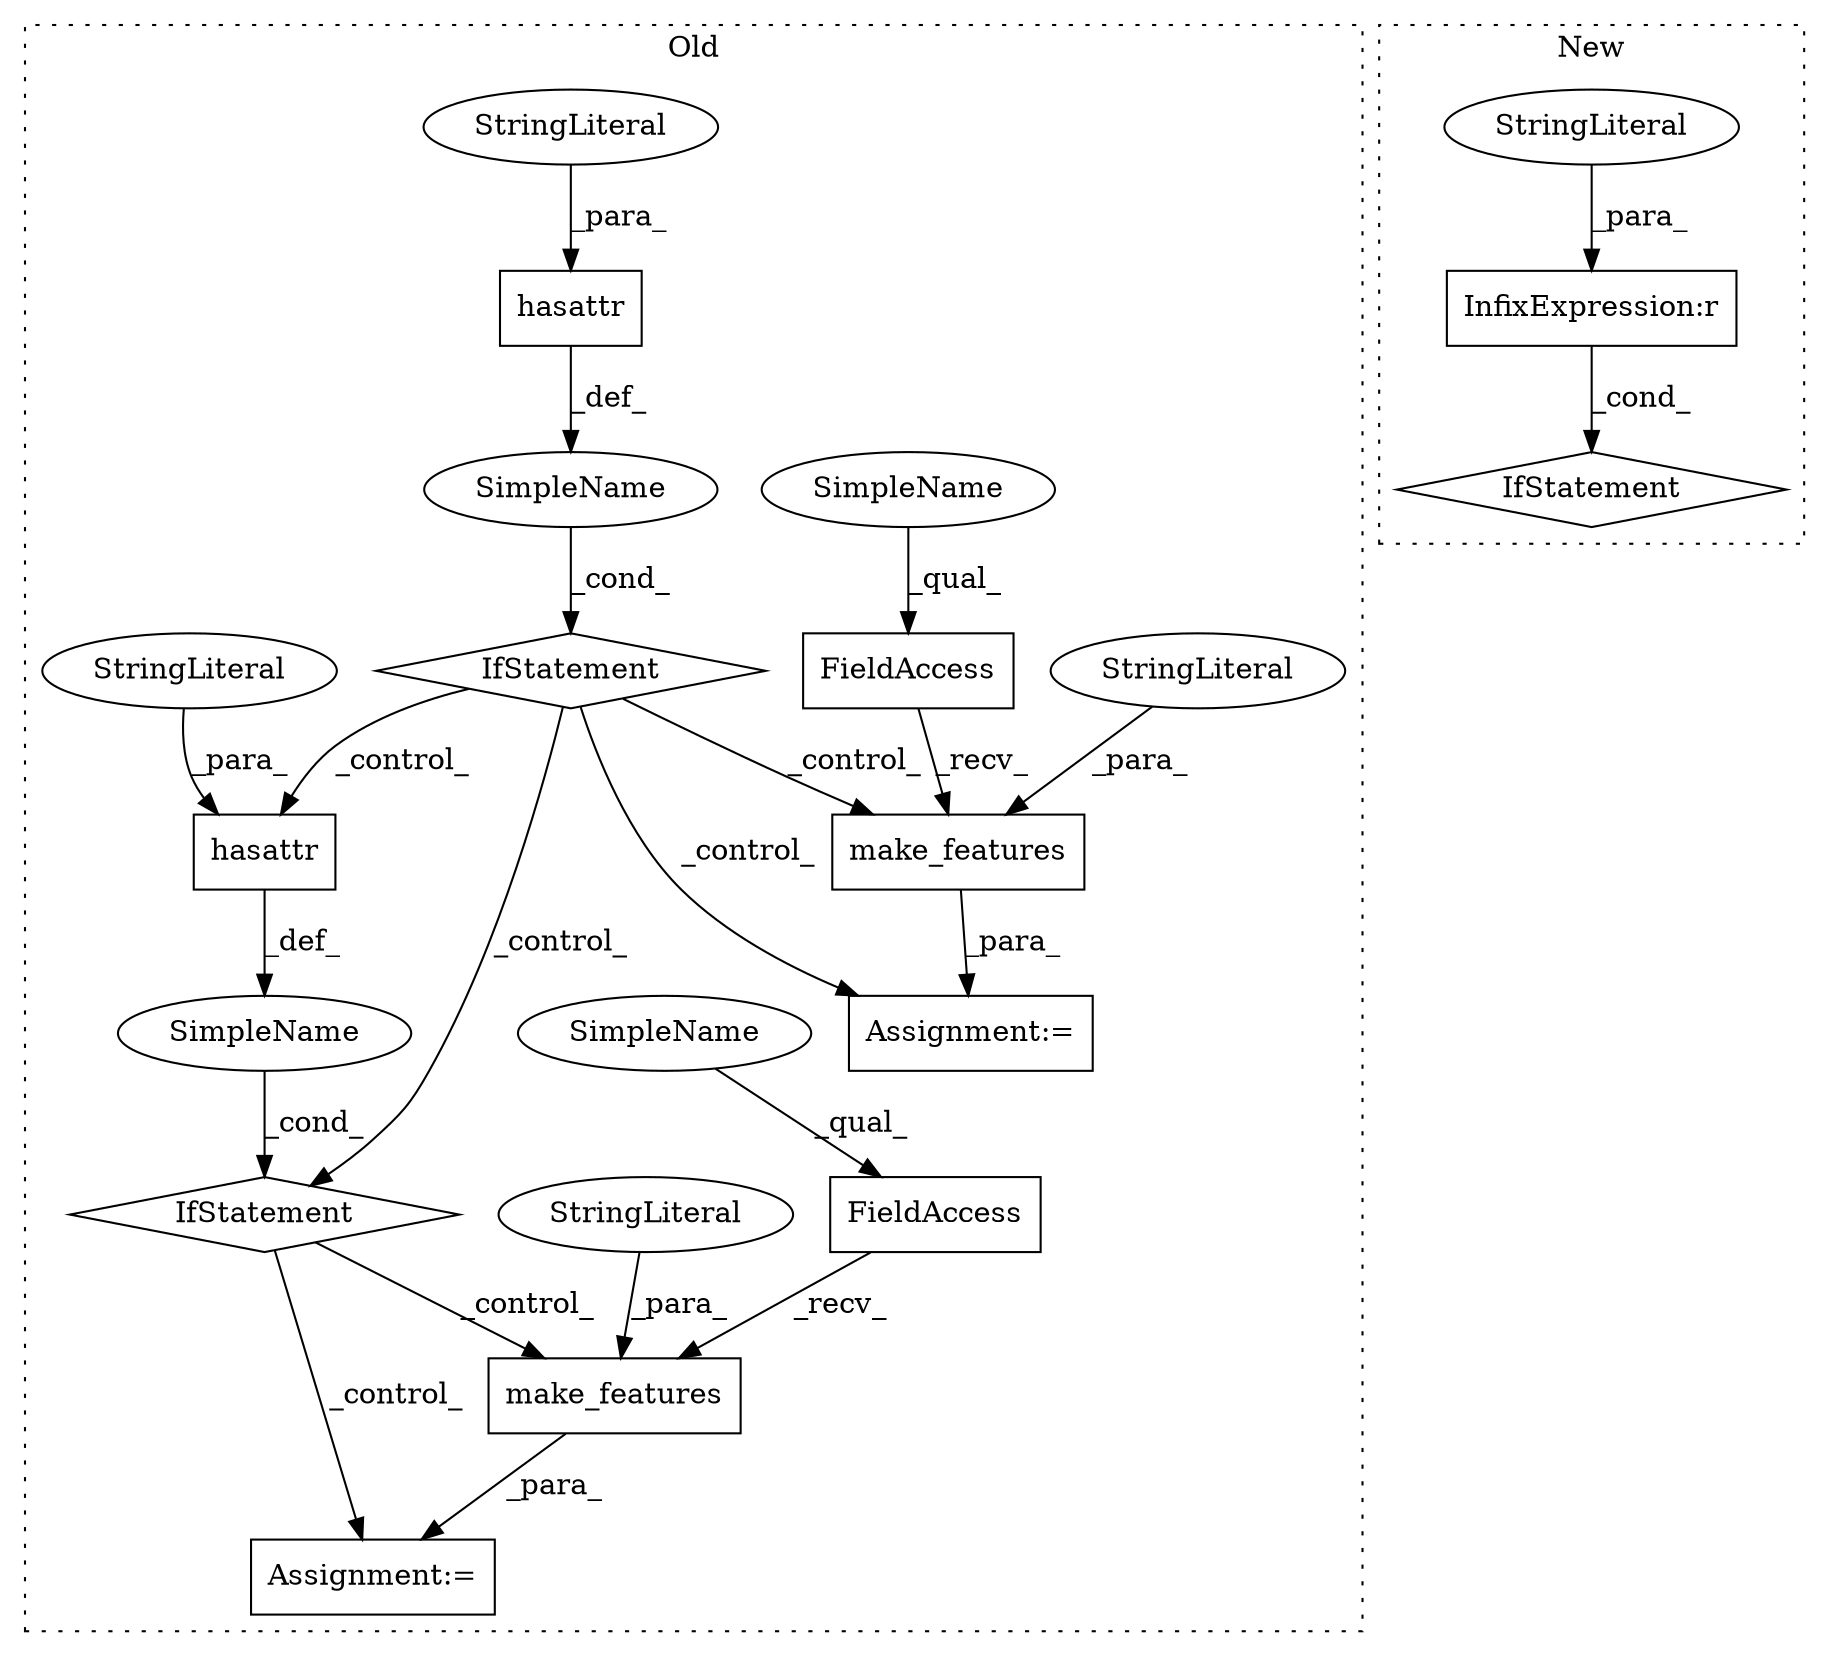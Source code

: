 digraph G {
subgraph cluster0 {
1 [label="make_features" a="32" s="3194,3223" l="14,1" shape="box"];
3 [label="FieldAccess" a="22" s="3186" l="7" shape="box"];
4 [label="StringLiteral" a="45" s="3214" l="9" shape="ellipse"];
5 [label="Assignment:=" a="7" s="3185" l="1" shape="box"];
6 [label="FieldAccess" a="22" s="3318" l="7" shape="box"];
7 [label="make_features" a="32" s="3326,3357" l="14,1" shape="box"];
8 [label="StringLiteral" a="45" s="3346" l="11" shape="ellipse"];
9 [label="Assignment:=" a="7" s="3317" l="1" shape="box"];
10 [label="SimpleName" a="42" s="" l="" shape="ellipse"];
11 [label="SimpleName" a="42" s="" l="" shape="ellipse"];
14 [label="IfStatement" a="25" s="3142,3170" l="4,2" shape="diamond"];
15 [label="hasattr" a="32" s="3276,3301" l="8,1" shape="box"];
16 [label="IfStatement" a="25" s="3272,3302" l="4,2" shape="diamond"];
17 [label="hasattr" a="32" s="3146,3169" l="8,1" shape="box"];
18 [label="StringLiteral" a="45" s="3160" l="9" shape="ellipse"];
19 [label="StringLiteral" a="45" s="3290" l="11" shape="ellipse"];
20 [label="SimpleName" a="42" s="3318" l="4" shape="ellipse"];
21 [label="SimpleName" a="42" s="3186" l="4" shape="ellipse"];
label = "Old";
style="dotted";
}
subgraph cluster1 {
2 [label="IfStatement" a="25" s="3088,3116" l="4,2" shape="diamond"];
12 [label="InfixExpression:r" a="27" s="3106" l="4" shape="box"];
13 [label="StringLiteral" a="45" s="3110" l="6" shape="ellipse"];
label = "New";
style="dotted";
}
1 -> 5 [label="_para_"];
3 -> 1 [label="_recv_"];
4 -> 1 [label="_para_"];
6 -> 7 [label="_recv_"];
7 -> 9 [label="_para_"];
8 -> 7 [label="_para_"];
10 -> 16 [label="_cond_"];
11 -> 14 [label="_cond_"];
12 -> 2 [label="_cond_"];
13 -> 12 [label="_para_"];
14 -> 16 [label="_control_"];
14 -> 15 [label="_control_"];
14 -> 5 [label="_control_"];
14 -> 1 [label="_control_"];
15 -> 10 [label="_def_"];
16 -> 9 [label="_control_"];
16 -> 7 [label="_control_"];
17 -> 11 [label="_def_"];
18 -> 17 [label="_para_"];
19 -> 15 [label="_para_"];
20 -> 6 [label="_qual_"];
21 -> 3 [label="_qual_"];
}